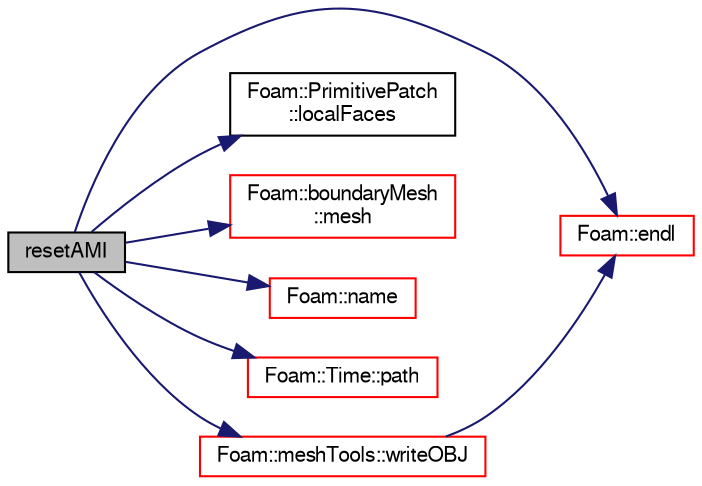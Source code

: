 digraph "resetAMI"
{
  bgcolor="transparent";
  edge [fontname="FreeSans",fontsize="10",labelfontname="FreeSans",labelfontsize="10"];
  node [fontname="FreeSans",fontsize="10",shape=record];
  rankdir="LR";
  Node377 [label="resetAMI",height=0.2,width=0.4,color="black", fillcolor="grey75", style="filled", fontcolor="black"];
  Node377 -> Node378 [color="midnightblue",fontsize="10",style="solid",fontname="FreeSans"];
  Node378 [label="Foam::endl",height=0.2,width=0.4,color="red",URL="$a21124.html#a2db8fe02a0d3909e9351bb4275b23ce4",tooltip="Add newline and flush stream. "];
  Node377 -> Node380 [color="midnightblue",fontsize="10",style="solid",fontname="FreeSans"];
  Node380 [label="Foam::PrimitivePatch\l::localFaces",height=0.2,width=0.4,color="black",URL="$a27538.html#aa4bd29e9c9de3d53e26aa2bf2e803c60",tooltip="Return patch faces addressing into local point list. "];
  Node377 -> Node381 [color="midnightblue",fontsize="10",style="solid",fontname="FreeSans"];
  Node381 [label="Foam::boundaryMesh\l::mesh",height=0.2,width=0.4,color="red",URL="$a21430.html#a6d5e6463d124593c34d8d925916d41d7"];
  Node377 -> Node423 [color="midnightblue",fontsize="10",style="solid",fontname="FreeSans"];
  Node423 [label="Foam::name",height=0.2,width=0.4,color="red",URL="$a21124.html#adcb0df2bd4953cb6bb390272d8263c3a",tooltip="Return a string representation of a complex. "];
  Node377 -> Node426 [color="midnightblue",fontsize="10",style="solid",fontname="FreeSans"];
  Node426 [label="Foam::Time::path",height=0.2,width=0.4,color="red",URL="$a26350.html#a3a68a482f9904838898709bec94fedc5",tooltip="Return path. "];
  Node377 -> Node431 [color="midnightblue",fontsize="10",style="solid",fontname="FreeSans"];
  Node431 [label="Foam::meshTools::writeOBJ",height=0.2,width=0.4,color="red",URL="$a21153.html#afd76c6ccc8ee4a5957f0232218167c17",tooltip="Write obj representation of point. "];
  Node431 -> Node378 [color="midnightblue",fontsize="10",style="solid",fontname="FreeSans"];
}
